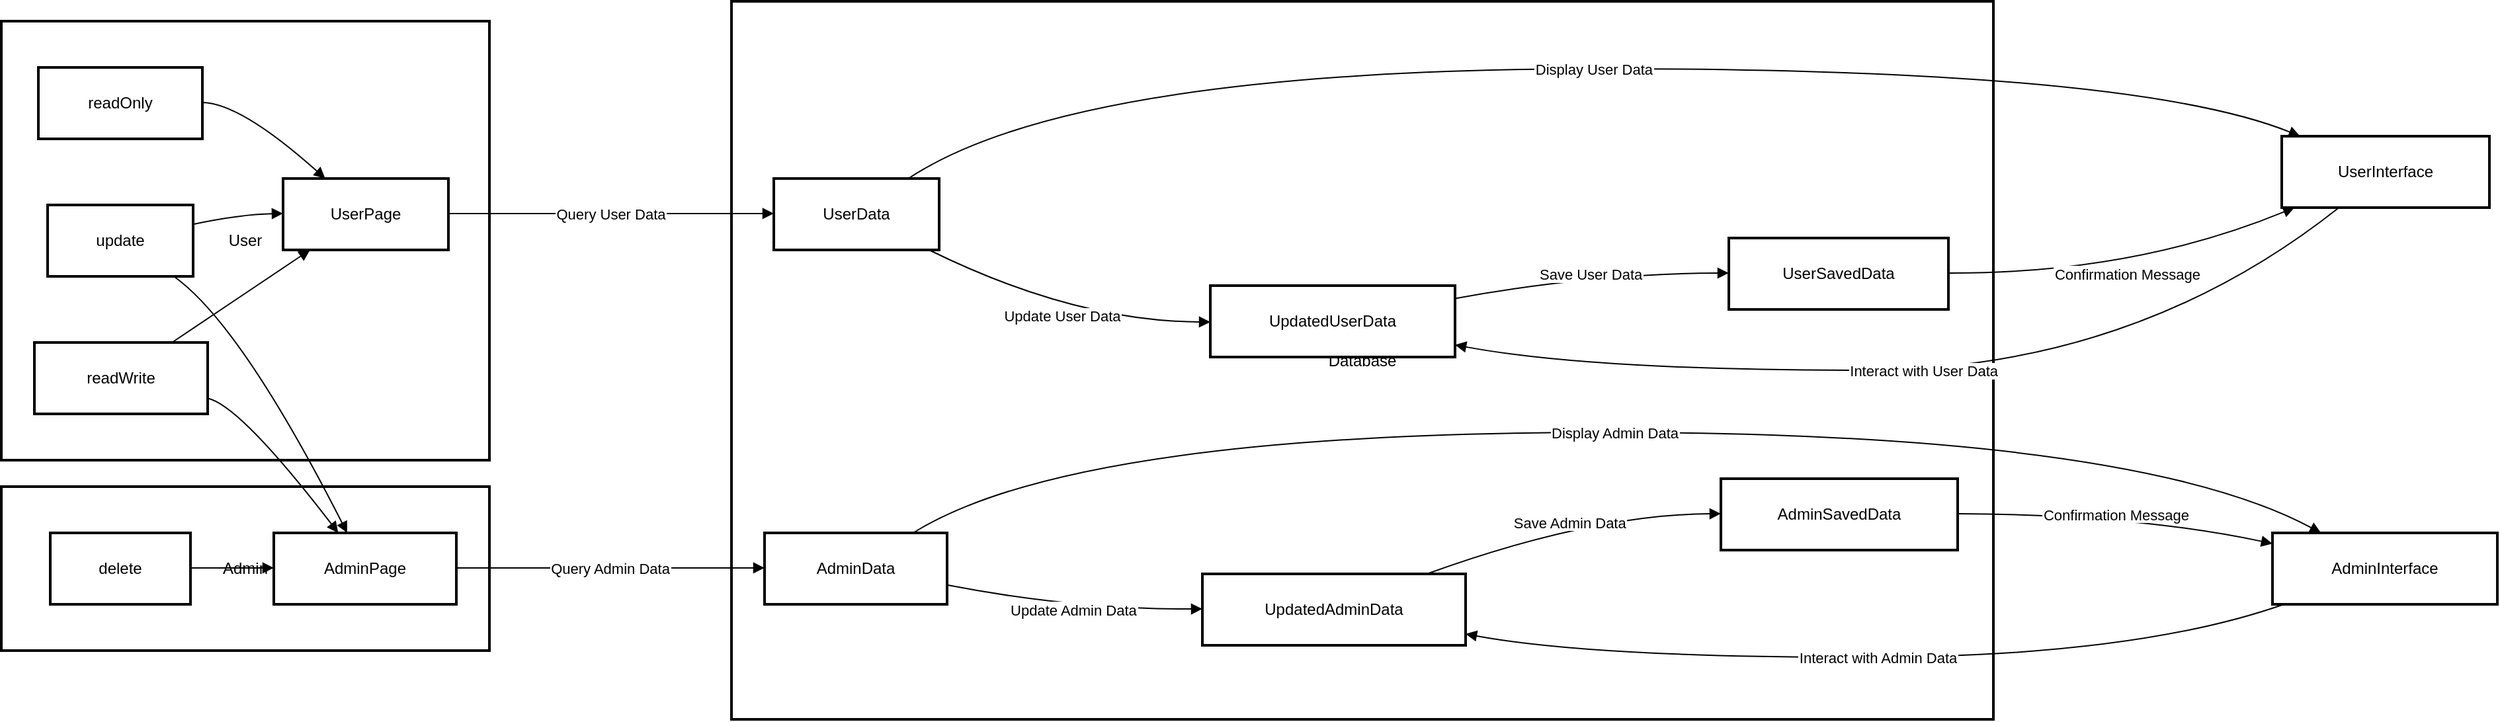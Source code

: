 <mxfile version="26.0.5">
  <diagram name="Page-1" id="XP6ytF0U6wGtAc1RTada">
    <mxGraphModel>
      <root>
        <mxCell id="0" />
        <mxCell id="1" parent="0" />
        <mxCell id="2" value="Database" style="whiteSpace=wrap;strokeWidth=2;" vertex="1" parent="1">
          <mxGeometry x="560" y="8" width="954" height="543" as="geometry" />
        </mxCell>
        <mxCell id="3" value="Admin" style="whiteSpace=wrap;strokeWidth=2;" vertex="1" parent="1">
          <mxGeometry x="8" y="375" width="369" height="124" as="geometry" />
        </mxCell>
        <mxCell id="4" value="User" style="whiteSpace=wrap;strokeWidth=2;" vertex="1" parent="1">
          <mxGeometry x="8" y="23" width="369" height="332" as="geometry" />
        </mxCell>
        <mxCell id="5" value="readOnly" style="whiteSpace=wrap;strokeWidth=2;" vertex="1" parent="1">
          <mxGeometry x="36" y="58" width="124" height="54" as="geometry" />
        </mxCell>
        <mxCell id="6" value="UserPage" style="whiteSpace=wrap;strokeWidth=2;" vertex="1" parent="1">
          <mxGeometry x="221" y="142" width="125" height="54" as="geometry" />
        </mxCell>
        <mxCell id="7" value="update" style="whiteSpace=wrap;strokeWidth=2;" vertex="1" parent="1">
          <mxGeometry x="43" y="162" width="110" height="54" as="geometry" />
        </mxCell>
        <mxCell id="8" value="readWrite" style="whiteSpace=wrap;strokeWidth=2;" vertex="1" parent="1">
          <mxGeometry x="33" y="266" width="131" height="54" as="geometry" />
        </mxCell>
        <mxCell id="9" value="AdminPage" style="whiteSpace=wrap;strokeWidth=2;" vertex="1" parent="1">
          <mxGeometry x="214" y="410" width="138" height="54" as="geometry" />
        </mxCell>
        <mxCell id="10" value="delete" style="whiteSpace=wrap;strokeWidth=2;" vertex="1" parent="1">
          <mxGeometry x="45" y="410" width="106" height="54" as="geometry" />
        </mxCell>
        <mxCell id="11" value="UserData" style="whiteSpace=wrap;strokeWidth=2;" vertex="1" parent="1">
          <mxGeometry x="592" y="142" width="125" height="54" as="geometry" />
        </mxCell>
        <mxCell id="12" value="AdminData" style="whiteSpace=wrap;strokeWidth=2;" vertex="1" parent="1">
          <mxGeometry x="585" y="410" width="138" height="54" as="geometry" />
        </mxCell>
        <mxCell id="13" value="UpdatedUserData" style="whiteSpace=wrap;strokeWidth=2;" vertex="1" parent="1">
          <mxGeometry x="922" y="223" width="185" height="54" as="geometry" />
        </mxCell>
        <mxCell id="14" value="UpdatedAdminData" style="whiteSpace=wrap;strokeWidth=2;" vertex="1" parent="1">
          <mxGeometry x="916" y="441" width="199" height="54" as="geometry" />
        </mxCell>
        <mxCell id="15" value="UserSavedData" style="whiteSpace=wrap;strokeWidth=2;" vertex="1" parent="1">
          <mxGeometry x="1314" y="187" width="166" height="54" as="geometry" />
        </mxCell>
        <mxCell id="16" value="AdminSavedData" style="whiteSpace=wrap;strokeWidth=2;" vertex="1" parent="1">
          <mxGeometry x="1308" y="369" width="179" height="54" as="geometry" />
        </mxCell>
        <mxCell id="17" value="UserInterface" style="whiteSpace=wrap;strokeWidth=2;" vertex="1" parent="1">
          <mxGeometry x="1732" y="110" width="157" height="54" as="geometry" />
        </mxCell>
        <mxCell id="18" value="AdminInterface" style="whiteSpace=wrap;strokeWidth=2;" vertex="1" parent="1">
          <mxGeometry x="1725" y="410" width="170" height="54" as="geometry" />
        </mxCell>
        <mxCell id="19" value="" style="curved=1;startArrow=none;endArrow=block;exitX=1.01;exitY=0.49;entryX=0.25;entryY=-0.01;" edge="1" parent="1" source="5" target="6">
          <mxGeometry relative="1" as="geometry">
            <Array as="points">
              <mxPoint x="189" y="85" />
            </Array>
          </mxGeometry>
        </mxCell>
        <mxCell id="20" value="" style="curved=1;startArrow=none;endArrow=block;exitX=1;exitY=0.27;entryX=0;entryY=0.49;" edge="1" parent="1" source="7" target="6">
          <mxGeometry relative="1" as="geometry">
            <Array as="points">
              <mxPoint x="189" y="169" />
            </Array>
          </mxGeometry>
        </mxCell>
        <mxCell id="21" value="" style="curved=1;startArrow=none;endArrow=block;exitX=0.8;exitY=-0.01;entryX=0.17;entryY=0.99;" edge="1" parent="1" source="8" target="6">
          <mxGeometry relative="1" as="geometry">
            <Array as="points">
              <mxPoint x="189" y="231" />
            </Array>
          </mxGeometry>
        </mxCell>
        <mxCell id="22" value="" style="curved=1;startArrow=none;endArrow=block;exitX=0.86;exitY=0.99;entryX=0.4;entryY=-0.01;" edge="1" parent="1" source="7" target="9">
          <mxGeometry relative="1" as="geometry">
            <Array as="points">
              <mxPoint x="189" y="252" />
            </Array>
          </mxGeometry>
        </mxCell>
        <mxCell id="23" value="" style="curved=1;startArrow=none;endArrow=block;exitX=1;exitY=0.78;entryX=0.35;entryY=-0.01;" edge="1" parent="1" source="8" target="9">
          <mxGeometry relative="1" as="geometry">
            <Array as="points">
              <mxPoint x="189" y="314" />
            </Array>
          </mxGeometry>
        </mxCell>
        <mxCell id="24" value="" style="curved=1;startArrow=none;endArrow=block;exitX=1.01;exitY=0.49;entryX=0;entryY=0.49;" edge="1" parent="1" source="10" target="9">
          <mxGeometry relative="1" as="geometry">
            <Array as="points" />
          </mxGeometry>
        </mxCell>
        <mxCell id="25" value="Query User Data" style="curved=1;startArrow=none;endArrow=block;exitX=1;exitY=0.49;entryX=0;entryY=0.49;" edge="1" parent="1" source="6" target="11">
          <mxGeometry relative="1" as="geometry">
            <Array as="points" />
          </mxGeometry>
        </mxCell>
        <mxCell id="26" value="Query Admin Data" style="curved=1;startArrow=none;endArrow=block;exitX=1;exitY=0.49;entryX=0;entryY=0.49;" edge="1" parent="1" source="9" target="12">
          <mxGeometry relative="1" as="geometry">
            <Array as="points" />
          </mxGeometry>
        </mxCell>
        <mxCell id="27" value="Update User Data" style="curved=1;startArrow=none;endArrow=block;exitX=0.93;exitY=0.99;entryX=0;entryY=0.51;" edge="1" parent="1" source="11" target="13">
          <mxGeometry relative="1" as="geometry">
            <Array as="points">
              <mxPoint x="819" y="250" />
            </Array>
          </mxGeometry>
        </mxCell>
        <mxCell id="28" value="Update Admin Data" style="curved=1;startArrow=none;endArrow=block;exitX=1;exitY=0.73;entryX=0;entryY=0.49;" edge="1" parent="1" source="12" target="14">
          <mxGeometry relative="1" as="geometry">
            <Array as="points">
              <mxPoint x="819" y="468" />
            </Array>
          </mxGeometry>
        </mxCell>
        <mxCell id="29" value="Save User Data" style="curved=1;startArrow=none;endArrow=block;exitX=1;exitY=0.18;entryX=0;entryY=0.49;" edge="1" parent="1" source="13" target="15">
          <mxGeometry relative="1" as="geometry">
            <Array as="points">
              <mxPoint x="1210" y="214" />
            </Array>
          </mxGeometry>
        </mxCell>
        <mxCell id="30" value="Save Admin Data" style="curved=1;startArrow=none;endArrow=block;exitX=0.86;exitY=-0.01;entryX=0;entryY=0.49;" edge="1" parent="1" source="14" target="16">
          <mxGeometry relative="1" as="geometry">
            <Array as="points">
              <mxPoint x="1210" y="396" />
            </Array>
          </mxGeometry>
        </mxCell>
        <mxCell id="31" value="Display User Data" style="curved=1;startArrow=none;endArrow=block;exitX=0.82;exitY=-0.01;entryX=0.08;entryY=-0.01;" edge="1" parent="1" source="11" target="17">
          <mxGeometry relative="1" as="geometry">
            <Array as="points">
              <mxPoint x="819" y="59" />
              <mxPoint x="1620" y="59" />
            </Array>
          </mxGeometry>
        </mxCell>
        <mxCell id="32" value="Display Admin Data" style="curved=1;startArrow=none;endArrow=block;exitX=0.82;exitY=-0.01;entryX=0.21;entryY=-0.01;" edge="1" parent="1" source="12" target="18">
          <mxGeometry relative="1" as="geometry">
            <Array as="points">
              <mxPoint x="819" y="334" />
              <mxPoint x="1620" y="334" />
            </Array>
          </mxGeometry>
        </mxCell>
        <mxCell id="33" value="Interact with User Data" style="curved=1;startArrow=none;endArrow=block;exitX=0.28;exitY=0.99;entryX=1;entryY=0.83;" edge="1" parent="1" source="17" target="13">
          <mxGeometry relative="1" as="geometry">
            <Array as="points">
              <mxPoint x="1620" y="287" />
              <mxPoint x="1210" y="287" />
            </Array>
          </mxGeometry>
        </mxCell>
        <mxCell id="34" value="Interact with Admin Data" style="curved=1;startArrow=none;endArrow=block;exitX=0.06;exitY=0.99;entryX=1;entryY=0.84;" edge="1" parent="1" source="18" target="14">
          <mxGeometry relative="1" as="geometry">
            <Array as="points">
              <mxPoint x="1620" y="504" />
              <mxPoint x="1210" y="504" />
            </Array>
          </mxGeometry>
        </mxCell>
        <mxCell id="35" value="Confirmation Message" style="curved=1;startArrow=none;endArrow=block;exitX=1;exitY=0.49;entryX=0.07;entryY=0.99;" edge="1" parent="1" source="15" target="17">
          <mxGeometry relative="1" as="geometry">
            <Array as="points">
              <mxPoint x="1620" y="214" />
            </Array>
          </mxGeometry>
        </mxCell>
        <mxCell id="36" value="Confirmation Message" style="curved=1;startArrow=none;endArrow=block;exitX=1;exitY=0.49;entryX=0;entryY=0.15;" edge="1" parent="1" source="16" target="18">
          <mxGeometry relative="1" as="geometry">
            <Array as="points">
              <mxPoint x="1620" y="396" />
            </Array>
          </mxGeometry>
        </mxCell>
      </root>
    </mxGraphModel>
  </diagram>
</mxfile>
